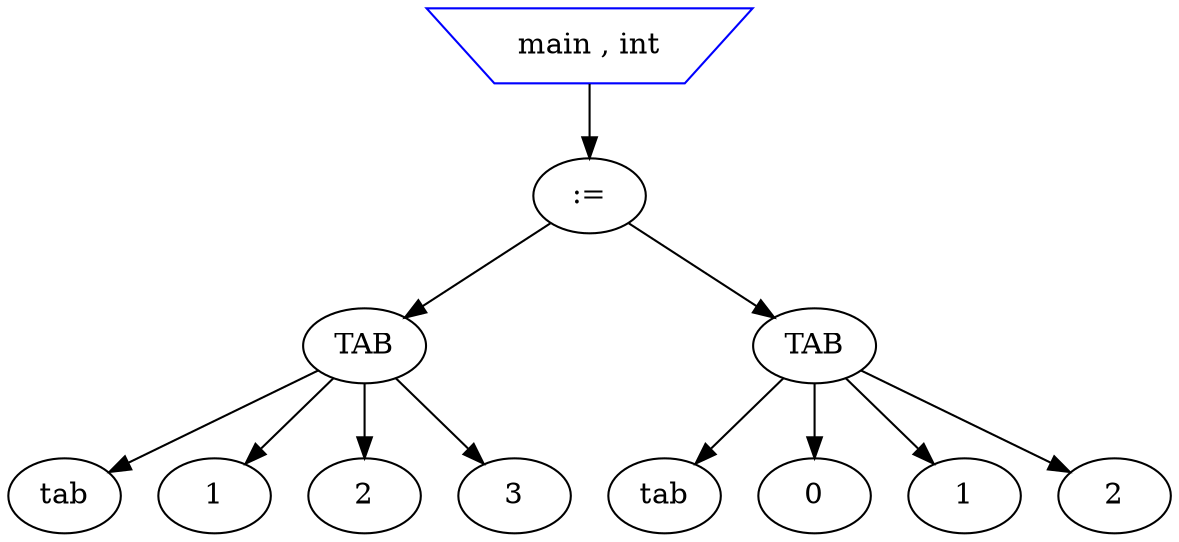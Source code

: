 digraph mon_graphe {

node_0 [label="main , int"shape=invtrapezium color=blue];
node_3 [label=":="];
node_4 [label="TAB"];
node_5 [label="tab"];
node_6 [label="1"];
node_7 [label="2"];
node_8 [label="3"];
node_10 [label="TAB"];
node_11 [label="tab"];
node_12 [label="0"];
node_13 [label="1"];
node_14 [label="2"];
node_0 -> node_3;
node_3 -> node_4;
node_3 -> node_10;
node_4 -> node_5;
node_4 -> node_6;
node_4 -> node_7;
node_4 -> node_8;
node_10 -> node_11;
node_10 -> node_12;
node_10 -> node_13;
node_10 -> node_14;
}